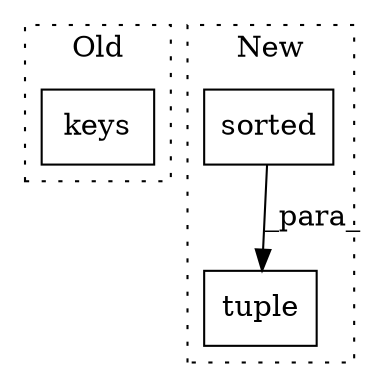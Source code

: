 digraph G {
subgraph cluster0 {
1 [label="keys" a="32" s="5613" l="6" shape="box"];
label = "Old";
style="dotted";
}
subgraph cluster1 {
2 [label="tuple" a="32" s="5266,5294" l="6,1" shape="box"];
3 [label="sorted" a="32" s="5272,5293" l="7,1" shape="box"];
label = "New";
style="dotted";
}
3 -> 2 [label="_para_"];
}